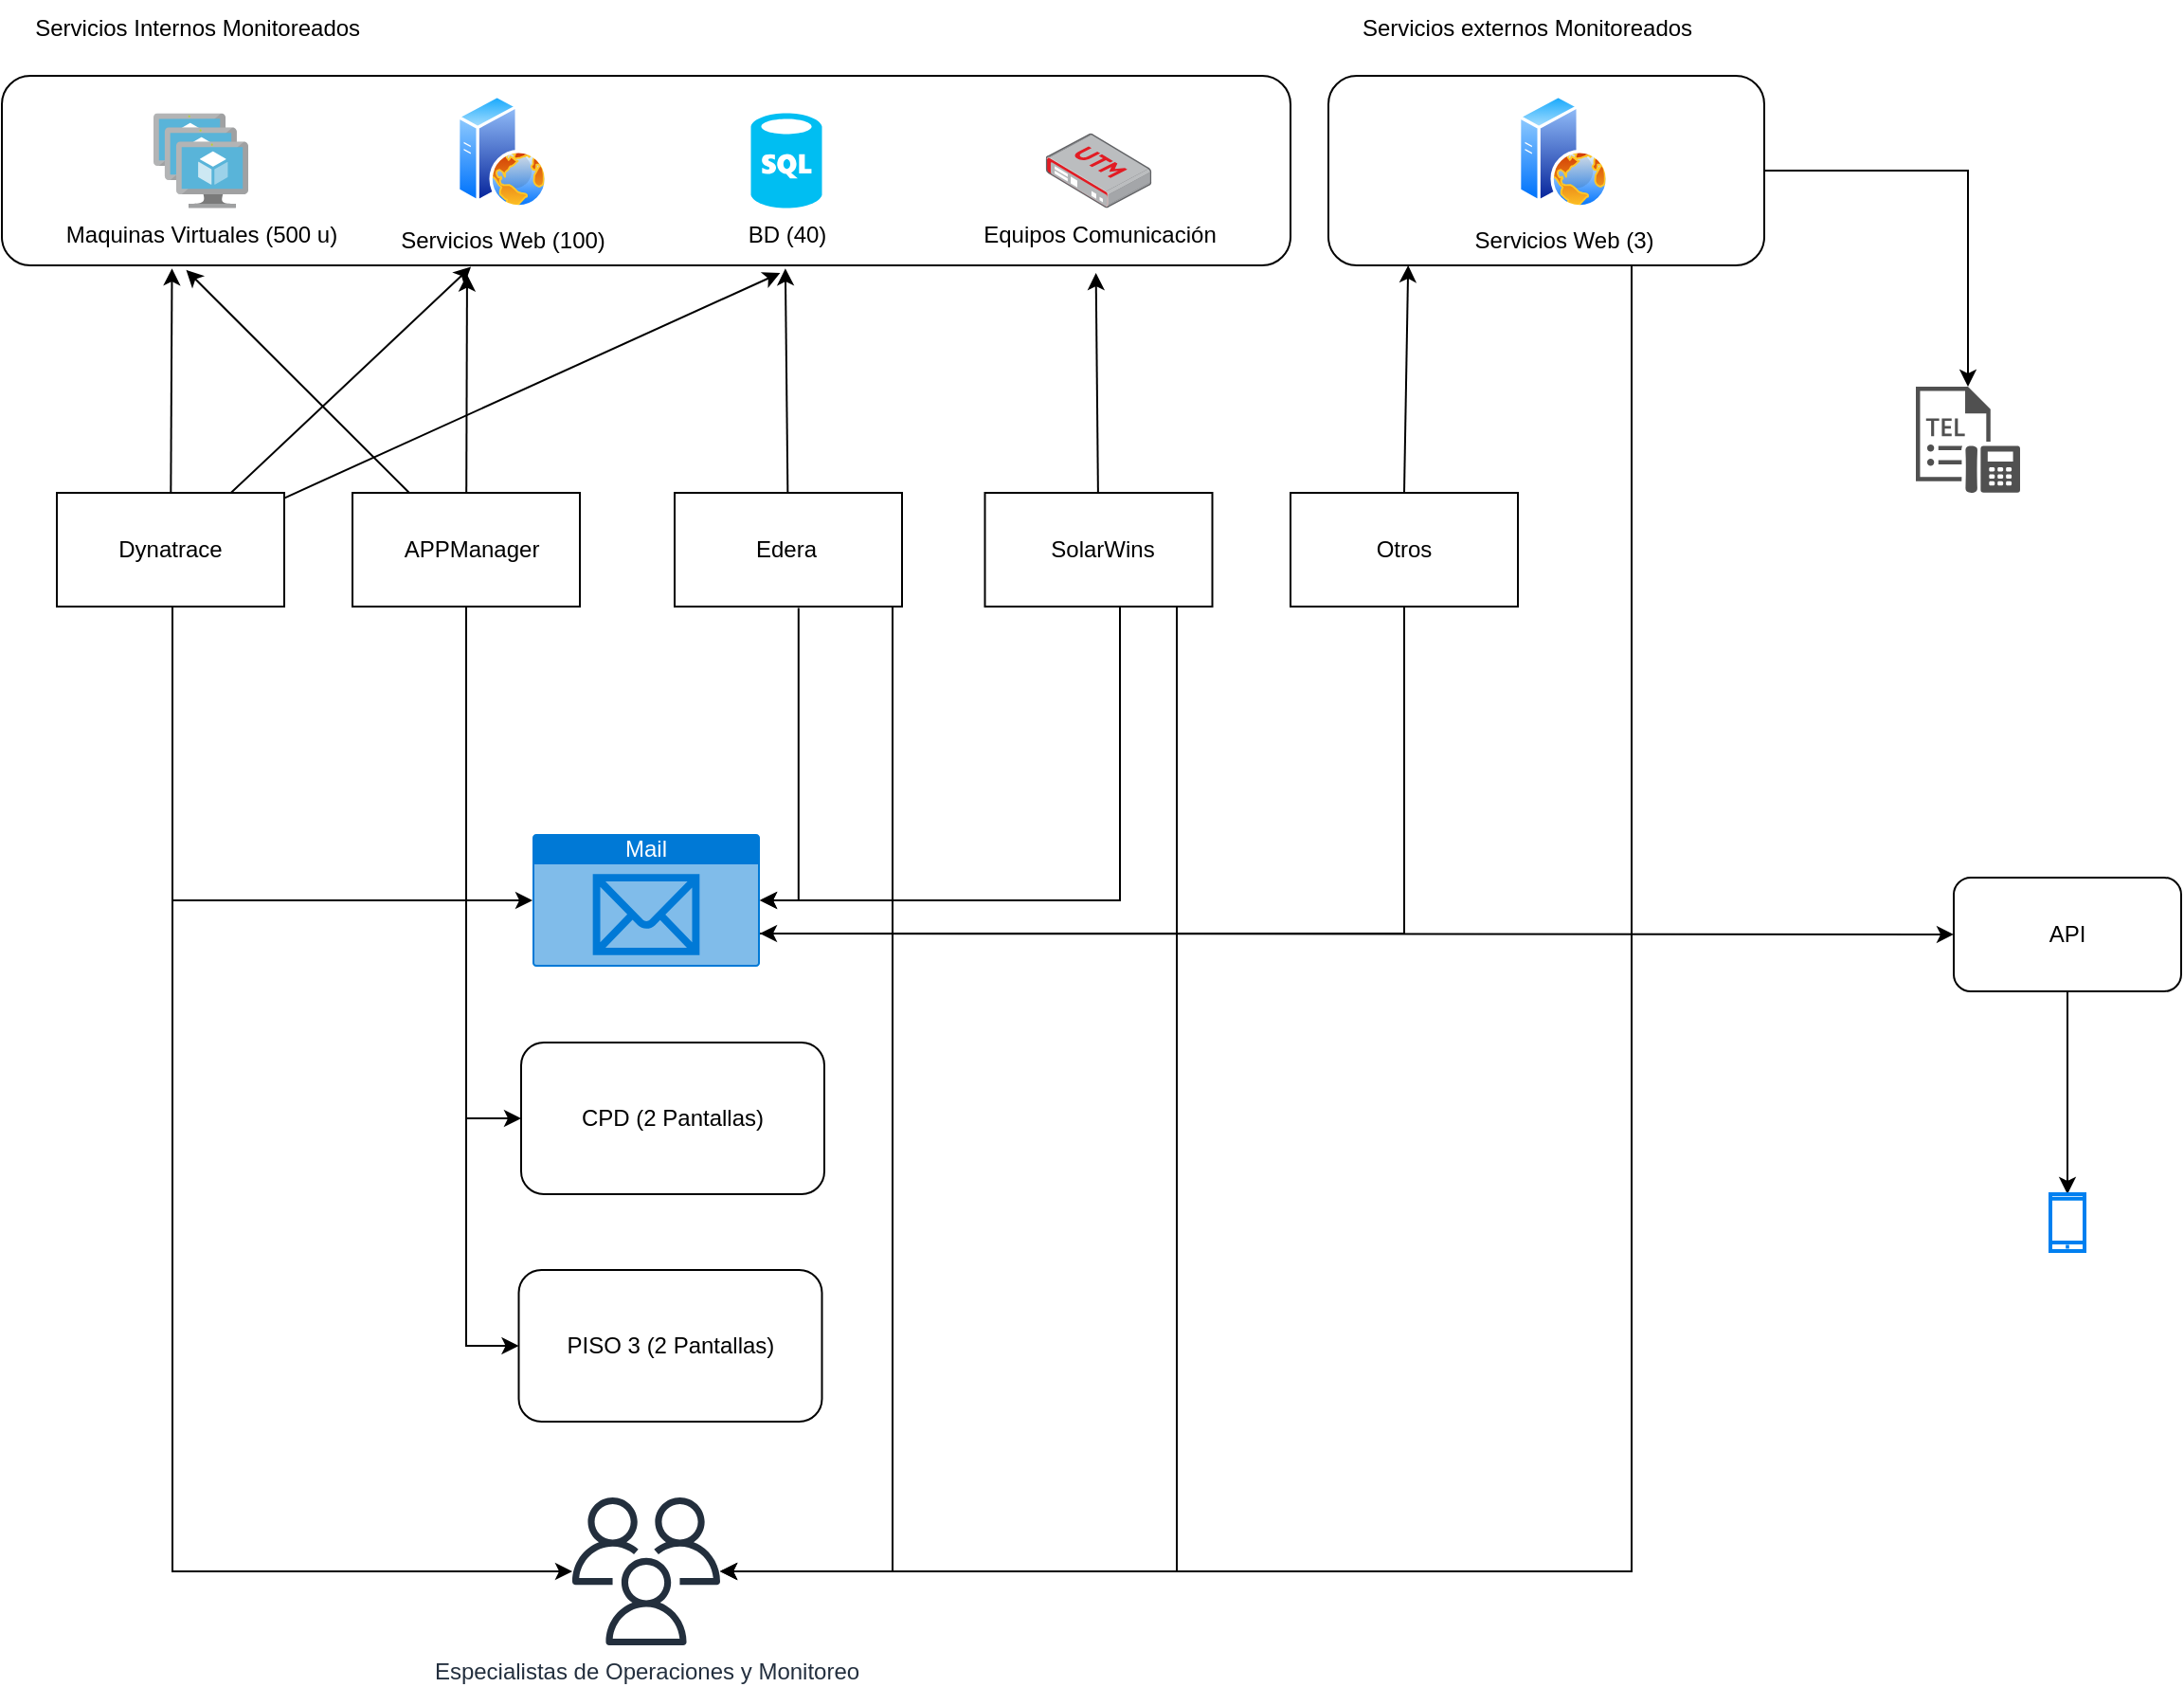 <mxfile version="24.0.1" type="github">
  <diagram name="Página-1" id="FXlZhydh-fA7SwS8z_8f">
    <mxGraphModel dx="1313" dy="705" grid="1" gridSize="10" guides="1" tooltips="1" connect="1" arrows="1" fold="1" page="1" pageScale="1" pageWidth="827" pageHeight="1169" math="0" shadow="0">
      <root>
        <mxCell id="0" />
        <mxCell id="1" parent="0" />
        <mxCell id="ssUH6BkMahgGVE7bjdyU-53" value="CPD (2 Pantallas)" style="rounded=1;whiteSpace=wrap;html=1;" vertex="1" parent="1">
          <mxGeometry x="334" y="680" width="160" height="80" as="geometry" />
        </mxCell>
        <mxCell id="ssUH6BkMahgGVE7bjdyU-18" value="" style="rounded=1;whiteSpace=wrap;html=1;" vertex="1" parent="1">
          <mxGeometry x="60" y="170" width="680" height="100" as="geometry" />
        </mxCell>
        <mxCell id="ssUH6BkMahgGVE7bjdyU-62" style="edgeStyle=orthogonalEdgeStyle;rounded=0;orthogonalLoop=1;jettySize=auto;html=1;entryX=0;entryY=0.5;entryDx=0;entryDy=0;" edge="1" parent="1" source="ssUH6BkMahgGVE7bjdyU-2" target="ssUH6BkMahgGVE7bjdyU-53">
          <mxGeometry relative="1" as="geometry" />
        </mxCell>
        <mxCell id="ssUH6BkMahgGVE7bjdyU-63" style="edgeStyle=orthogonalEdgeStyle;rounded=0;orthogonalLoop=1;jettySize=auto;html=1;entryX=0;entryY=0.5;entryDx=0;entryDy=0;" edge="1" parent="1" source="ssUH6BkMahgGVE7bjdyU-2" target="ssUH6BkMahgGVE7bjdyU-54">
          <mxGeometry relative="1" as="geometry" />
        </mxCell>
        <mxCell id="ssUH6BkMahgGVE7bjdyU-2" value="" style="verticalLabelPosition=bottom;verticalAlign=top;html=1;shape=mxgraph.basic.rect;fillColor2=none;strokeWidth=1;size=20;indent=5;" vertex="1" parent="1">
          <mxGeometry x="245" y="390" width="120" height="60" as="geometry" />
        </mxCell>
        <mxCell id="ssUH6BkMahgGVE7bjdyU-3" value="" style="verticalLabelPosition=bottom;verticalAlign=top;html=1;shape=mxgraph.basic.rect;fillColor2=none;strokeWidth=1;size=20;indent=5;" vertex="1" parent="1">
          <mxGeometry x="89" y="390" width="120" height="60" as="geometry" />
        </mxCell>
        <mxCell id="ssUH6BkMahgGVE7bjdyU-70" style="edgeStyle=orthogonalEdgeStyle;rounded=0;orthogonalLoop=1;jettySize=auto;html=1;" edge="1" parent="1" source="ssUH6BkMahgGVE7bjdyU-4" target="ssUH6BkMahgGVE7bjdyU-58">
          <mxGeometry relative="1" as="geometry">
            <Array as="points">
              <mxPoint x="530" y="959" />
            </Array>
          </mxGeometry>
        </mxCell>
        <mxCell id="ssUH6BkMahgGVE7bjdyU-4" value="" style="verticalLabelPosition=bottom;verticalAlign=top;html=1;shape=mxgraph.basic.rect;fillColor2=none;strokeWidth=1;size=20;indent=5;" vertex="1" parent="1">
          <mxGeometry x="415" y="390" width="120" height="60" as="geometry" />
        </mxCell>
        <mxCell id="ssUH6BkMahgGVE7bjdyU-74" style="edgeStyle=orthogonalEdgeStyle;rounded=0;orthogonalLoop=1;jettySize=auto;html=1;" edge="1" parent="1" source="ssUH6BkMahgGVE7bjdyU-5" target="ssUH6BkMahgGVE7bjdyU-25">
          <mxGeometry relative="1" as="geometry">
            <Array as="points">
              <mxPoint x="650" y="605" />
            </Array>
          </mxGeometry>
        </mxCell>
        <mxCell id="ssUH6BkMahgGVE7bjdyU-5" value="" style="verticalLabelPosition=bottom;verticalAlign=top;html=1;shape=mxgraph.basic.rect;fillColor2=none;strokeWidth=1;size=20;indent=5;" vertex="1" parent="1">
          <mxGeometry x="578.75" y="390" width="120" height="60" as="geometry" />
        </mxCell>
        <mxCell id="ssUH6BkMahgGVE7bjdyU-9" value="Maquinas Virtuales (500 u)" style="image;sketch=0;aspect=fixed;html=1;points=[];align=center;fontSize=12;image=img/lib/mscae/VM_Scale_Set.svg;" vertex="1" parent="1">
          <mxGeometry x="140" y="189.8" width="50" height="50" as="geometry" />
        </mxCell>
        <mxCell id="ssUH6BkMahgGVE7bjdyU-13" value="BD (40)" style="verticalLabelPosition=bottom;html=1;verticalAlign=top;align=center;strokeColor=none;fillColor=#00BEF2;shape=mxgraph.azure.sql_database;" vertex="1" parent="1">
          <mxGeometry x="455.25" y="189.8" width="37.5" height="50" as="geometry" />
        </mxCell>
        <mxCell id="ssUH6BkMahgGVE7bjdyU-15" value="Servicios Web (100)" style="image;aspect=fixed;perimeter=ellipsePerimeter;html=1;align=center;shadow=0;dashed=0;spacingTop=3;image=img/lib/active_directory/web_server.svg;" vertex="1" parent="1">
          <mxGeometry x="300" y="179.8" width="48" height="60" as="geometry" />
        </mxCell>
        <mxCell id="ssUH6BkMahgGVE7bjdyU-20" value="" style="endArrow=classic;html=1;rounded=0;entryX=0.132;entryY=1.016;entryDx=0;entryDy=0;entryPerimeter=0;" edge="1" parent="1" source="ssUH6BkMahgGVE7bjdyU-3" target="ssUH6BkMahgGVE7bjdyU-18">
          <mxGeometry width="50" height="50" relative="1" as="geometry">
            <mxPoint x="390" y="350" as="sourcePoint" />
            <mxPoint x="440" y="300" as="targetPoint" />
          </mxGeometry>
        </mxCell>
        <mxCell id="ssUH6BkMahgGVE7bjdyU-21" value="" style="endArrow=classic;html=1;rounded=0;entryX=0.361;entryY=1.048;entryDx=0;entryDy=0;entryPerimeter=0;" edge="1" parent="1" source="ssUH6BkMahgGVE7bjdyU-2" target="ssUH6BkMahgGVE7bjdyU-18">
          <mxGeometry width="50" height="50" relative="1" as="geometry">
            <mxPoint x="160" y="396" as="sourcePoint" />
            <mxPoint x="160" y="282" as="targetPoint" />
          </mxGeometry>
        </mxCell>
        <mxCell id="ssUH6BkMahgGVE7bjdyU-22" value="" style="endArrow=classic;html=1;rounded=0;entryX=0.608;entryY=1.016;entryDx=0;entryDy=0;entryPerimeter=0;" edge="1" parent="1" source="ssUH6BkMahgGVE7bjdyU-4" target="ssUH6BkMahgGVE7bjdyU-18">
          <mxGeometry width="50" height="50" relative="1" as="geometry">
            <mxPoint x="463" y="380" as="sourcePoint" />
            <mxPoint x="170" y="292" as="targetPoint" />
          </mxGeometry>
        </mxCell>
        <mxCell id="ssUH6BkMahgGVE7bjdyU-23" value="" style="endArrow=classic;html=1;rounded=0;entryX=0.849;entryY=1.04;entryDx=0;entryDy=0;entryPerimeter=0;" edge="1" parent="1" source="ssUH6BkMahgGVE7bjdyU-5" target="ssUH6BkMahgGVE7bjdyU-18">
          <mxGeometry width="50" height="50" relative="1" as="geometry">
            <mxPoint x="473" y="402" as="sourcePoint" />
            <mxPoint x="473" y="284" as="targetPoint" />
          </mxGeometry>
        </mxCell>
        <mxCell id="ssUH6BkMahgGVE7bjdyU-25" value="Mail" style="html=1;whiteSpace=wrap;strokeColor=none;fillColor=#0079D6;labelPosition=center;verticalLabelPosition=middle;verticalAlign=top;align=center;fontSize=12;outlineConnect=0;spacingTop=-6;fontColor=#FFFFFF;sketch=0;shape=mxgraph.sitemap.mail;" vertex="1" parent="1">
          <mxGeometry x="340" y="570" width="120" height="70" as="geometry" />
        </mxCell>
        <mxCell id="ssUH6BkMahgGVE7bjdyU-27" value="Equipos Comunicación" style="image;points=[];aspect=fixed;html=1;align=center;shadow=0;dashed=0;image=img/lib/allied_telesis/security/Router_UTM.svg;" vertex="1" parent="1">
          <mxGeometry x="610.85" y="200.2" width="55.8" height="39.6" as="geometry" />
        </mxCell>
        <mxCell id="ssUH6BkMahgGVE7bjdyU-69" style="edgeStyle=orthogonalEdgeStyle;rounded=0;orthogonalLoop=1;jettySize=auto;html=1;" edge="1" parent="1" target="ssUH6BkMahgGVE7bjdyU-58">
          <mxGeometry relative="1" as="geometry">
            <mxPoint x="150" y="450" as="sourcePoint" />
            <Array as="points">
              <mxPoint x="150" y="959" />
            </Array>
          </mxGeometry>
        </mxCell>
        <mxCell id="ssUH6BkMahgGVE7bjdyU-30" value="Dynatrace" style="text;html=1;align=center;verticalAlign=middle;whiteSpace=wrap;rounded=0;" vertex="1" parent="1">
          <mxGeometry x="119" y="405" width="60" height="30" as="geometry" />
        </mxCell>
        <mxCell id="ssUH6BkMahgGVE7bjdyU-31" value="APPManager" style="text;html=1;align=center;verticalAlign=middle;whiteSpace=wrap;rounded=0;" vertex="1" parent="1">
          <mxGeometry x="278" y="405" width="60" height="30" as="geometry" />
        </mxCell>
        <mxCell id="ssUH6BkMahgGVE7bjdyU-71" style="edgeStyle=orthogonalEdgeStyle;rounded=0;orthogonalLoop=1;jettySize=auto;html=1;" edge="1" parent="1" target="ssUH6BkMahgGVE7bjdyU-58">
          <mxGeometry relative="1" as="geometry">
            <mxPoint x="680" y="450" as="sourcePoint" />
            <Array as="points">
              <mxPoint x="680" y="450" />
              <mxPoint x="680" y="959" />
            </Array>
          </mxGeometry>
        </mxCell>
        <mxCell id="ssUH6BkMahgGVE7bjdyU-32" value="SolarWins" style="text;html=1;align=center;verticalAlign=middle;whiteSpace=wrap;rounded=0;" vertex="1" parent="1">
          <mxGeometry x="610.85" y="405" width="60" height="30" as="geometry" />
        </mxCell>
        <mxCell id="ssUH6BkMahgGVE7bjdyU-33" value="Edera" style="text;html=1;align=center;verticalAlign=middle;whiteSpace=wrap;rounded=0;" vertex="1" parent="1">
          <mxGeometry x="444" y="405" width="60" height="30" as="geometry" />
        </mxCell>
        <mxCell id="ssUH6BkMahgGVE7bjdyU-37" value="" style="endArrow=classic;html=1;rounded=0;entryX=0.364;entryY=1.008;entryDx=0;entryDy=0;entryPerimeter=0;" edge="1" parent="1" source="ssUH6BkMahgGVE7bjdyU-3" target="ssUH6BkMahgGVE7bjdyU-18">
          <mxGeometry width="50" height="50" relative="1" as="geometry">
            <mxPoint x="150" y="400" as="sourcePoint" />
            <mxPoint x="160" y="282" as="targetPoint" />
          </mxGeometry>
        </mxCell>
        <mxCell id="ssUH6BkMahgGVE7bjdyU-38" value="" style="endArrow=classic;html=1;rounded=0;entryX=0.604;entryY=1.04;entryDx=0;entryDy=0;entryPerimeter=0;" edge="1" parent="1" source="ssUH6BkMahgGVE7bjdyU-3" target="ssUH6BkMahgGVE7bjdyU-18">
          <mxGeometry width="50" height="50" relative="1" as="geometry">
            <mxPoint x="160" y="410" as="sourcePoint" />
            <mxPoint x="440" y="280" as="targetPoint" />
          </mxGeometry>
        </mxCell>
        <mxCell id="ssUH6BkMahgGVE7bjdyU-39" value="" style="endArrow=classic;html=1;rounded=0;entryX=0.143;entryY=1.024;entryDx=0;entryDy=0;entryPerimeter=0;" edge="1" parent="1" source="ssUH6BkMahgGVE7bjdyU-2" target="ssUH6BkMahgGVE7bjdyU-18">
          <mxGeometry width="50" height="50" relative="1" as="geometry">
            <mxPoint x="315" y="400" as="sourcePoint" />
            <mxPoint x="315" y="285" as="targetPoint" />
          </mxGeometry>
        </mxCell>
        <mxCell id="ssUH6BkMahgGVE7bjdyU-68" style="edgeStyle=orthogonalEdgeStyle;rounded=0;orthogonalLoop=1;jettySize=auto;html=1;" edge="1" parent="1" source="ssUH6BkMahgGVE7bjdyU-42" target="ssUH6BkMahgGVE7bjdyU-58">
          <mxGeometry relative="1" as="geometry">
            <Array as="points">
              <mxPoint x="920" y="959" />
            </Array>
          </mxGeometry>
        </mxCell>
        <mxCell id="ssUH6BkMahgGVE7bjdyU-80" style="edgeStyle=orthogonalEdgeStyle;rounded=0;orthogonalLoop=1;jettySize=auto;html=1;" edge="1" parent="1" source="ssUH6BkMahgGVE7bjdyU-42" target="ssUH6BkMahgGVE7bjdyU-79">
          <mxGeometry relative="1" as="geometry" />
        </mxCell>
        <mxCell id="ssUH6BkMahgGVE7bjdyU-42" value="" style="rounded=1;whiteSpace=wrap;html=1;" vertex="1" parent="1">
          <mxGeometry x="760" y="170" width="230" height="100" as="geometry" />
        </mxCell>
        <mxCell id="ssUH6BkMahgGVE7bjdyU-43" value="Servicios Internos Monitoreados&amp;nbsp;" style="text;html=1;align=center;verticalAlign=middle;whiteSpace=wrap;rounded=0;" vertex="1" parent="1">
          <mxGeometry x="60" y="130" width="210" height="30" as="geometry" />
        </mxCell>
        <mxCell id="ssUH6BkMahgGVE7bjdyU-44" value="Servicios externos Monitoreados" style="text;html=1;align=center;verticalAlign=middle;whiteSpace=wrap;rounded=0;" vertex="1" parent="1">
          <mxGeometry x="760" y="130" width="210" height="30" as="geometry" />
        </mxCell>
        <mxCell id="ssUH6BkMahgGVE7bjdyU-47" value="" style="verticalLabelPosition=bottom;verticalAlign=top;html=1;shape=mxgraph.basic.rect;fillColor2=none;strokeWidth=1;size=20;indent=5;" vertex="1" parent="1">
          <mxGeometry x="740" y="390" width="120" height="60" as="geometry" />
        </mxCell>
        <mxCell id="ssUH6BkMahgGVE7bjdyU-48" value="Otros" style="text;html=1;align=center;verticalAlign=middle;whiteSpace=wrap;rounded=0;" vertex="1" parent="1">
          <mxGeometry x="770" y="405" width="60" height="30" as="geometry" />
        </mxCell>
        <mxCell id="ssUH6BkMahgGVE7bjdyU-49" value="" style="endArrow=classic;html=1;rounded=0;entryX=0.183;entryY=1;entryDx=0;entryDy=0;exitX=0.5;exitY=0;exitDx=0;exitDy=0;exitPerimeter=0;entryPerimeter=0;" edge="1" parent="1" source="ssUH6BkMahgGVE7bjdyU-47" target="ssUH6BkMahgGVE7bjdyU-42">
          <mxGeometry width="50" height="50" relative="1" as="geometry">
            <mxPoint x="610" y="350" as="sourcePoint" />
            <mxPoint x="660" y="300" as="targetPoint" />
          </mxGeometry>
        </mxCell>
        <mxCell id="ssUH6BkMahgGVE7bjdyU-54" value="PISO 3 (2 Pantallas)" style="rounded=1;whiteSpace=wrap;html=1;" vertex="1" parent="1">
          <mxGeometry x="332.75" y="800" width="160" height="80" as="geometry" />
        </mxCell>
        <mxCell id="ssUH6BkMahgGVE7bjdyU-58" value="Especialistas de Operaciones y Monitoreo" style="sketch=0;outlineConnect=0;fontColor=#232F3E;gradientColor=none;fillColor=#232F3D;strokeColor=none;dashed=0;verticalLabelPosition=bottom;verticalAlign=top;align=center;html=1;fontSize=12;fontStyle=0;aspect=fixed;pointerEvents=1;shape=mxgraph.aws4.users;" vertex="1" parent="1">
          <mxGeometry x="361" y="920" width="78" height="78" as="geometry" />
        </mxCell>
        <mxCell id="ssUH6BkMahgGVE7bjdyU-60" value="Servicios Web (3)" style="image;aspect=fixed;perimeter=ellipsePerimeter;html=1;align=center;shadow=0;dashed=0;spacingTop=3;image=img/lib/active_directory/web_server.svg;" vertex="1" parent="1">
          <mxGeometry x="860" y="179.8" width="48" height="60" as="geometry" />
        </mxCell>
        <mxCell id="ssUH6BkMahgGVE7bjdyU-64" style="edgeStyle=orthogonalEdgeStyle;rounded=0;orthogonalLoop=1;jettySize=auto;html=1;entryX=0;entryY=0.5;entryDx=0;entryDy=0;entryPerimeter=0;" edge="1" parent="1" target="ssUH6BkMahgGVE7bjdyU-25">
          <mxGeometry relative="1" as="geometry">
            <mxPoint x="150" y="480" as="sourcePoint" />
            <Array as="points">
              <mxPoint x="150" y="605" />
            </Array>
          </mxGeometry>
        </mxCell>
        <mxCell id="ssUH6BkMahgGVE7bjdyU-65" style="edgeStyle=orthogonalEdgeStyle;rounded=0;orthogonalLoop=1;jettySize=auto;html=1;entryX=1;entryY=0.5;entryDx=0;entryDy=0;entryPerimeter=0;exitX=0.545;exitY=1.013;exitDx=0;exitDy=0;exitPerimeter=0;" edge="1" parent="1" source="ssUH6BkMahgGVE7bjdyU-4" target="ssUH6BkMahgGVE7bjdyU-25">
          <mxGeometry relative="1" as="geometry" />
        </mxCell>
        <mxCell id="ssUH6BkMahgGVE7bjdyU-67" style="edgeStyle=orthogonalEdgeStyle;rounded=0;orthogonalLoop=1;jettySize=auto;html=1;entryX=1;entryY=0.75;entryDx=0;entryDy=0;entryPerimeter=0;" edge="1" parent="1" target="ssUH6BkMahgGVE7bjdyU-25">
          <mxGeometry relative="1" as="geometry">
            <mxPoint x="800" y="450" as="sourcePoint" />
            <Array as="points">
              <mxPoint x="800" y="623" />
            </Array>
          </mxGeometry>
        </mxCell>
        <mxCell id="ssUH6BkMahgGVE7bjdyU-75" value="" style="endArrow=classic;html=1;rounded=0;exitX=1;exitY=0.75;exitDx=0;exitDy=0;exitPerimeter=0;" edge="1" parent="1" source="ssUH6BkMahgGVE7bjdyU-25" target="ssUH6BkMahgGVE7bjdyU-76">
          <mxGeometry width="50" height="50" relative="1" as="geometry">
            <mxPoint x="670" y="690" as="sourcePoint" />
            <mxPoint x="1150" y="623" as="targetPoint" />
          </mxGeometry>
        </mxCell>
        <mxCell id="ssUH6BkMahgGVE7bjdyU-78" style="edgeStyle=orthogonalEdgeStyle;rounded=0;orthogonalLoop=1;jettySize=auto;html=1;" edge="1" parent="1" source="ssUH6BkMahgGVE7bjdyU-76" target="ssUH6BkMahgGVE7bjdyU-77">
          <mxGeometry relative="1" as="geometry" />
        </mxCell>
        <mxCell id="ssUH6BkMahgGVE7bjdyU-76" value="API" style="rounded=1;whiteSpace=wrap;html=1;" vertex="1" parent="1">
          <mxGeometry x="1090" y="593" width="120" height="60" as="geometry" />
        </mxCell>
        <mxCell id="ssUH6BkMahgGVE7bjdyU-77" value="" style="html=1;verticalLabelPosition=bottom;align=center;labelBackgroundColor=#ffffff;verticalAlign=top;strokeWidth=2;strokeColor=#0080F0;shadow=0;dashed=0;shape=mxgraph.ios7.icons.smartphone;" vertex="1" parent="1">
          <mxGeometry x="1141" y="760" width="18" height="30" as="geometry" />
        </mxCell>
        <mxCell id="ssUH6BkMahgGVE7bjdyU-79" value="" style="sketch=0;pointerEvents=1;shadow=0;dashed=0;html=1;strokeColor=none;fillColor=#505050;labelPosition=center;verticalLabelPosition=bottom;verticalAlign=top;outlineConnect=0;align=center;shape=mxgraph.office.communications.telephone_extension_dial_plan;" vertex="1" parent="1">
          <mxGeometry x="1070" y="334" width="55" height="56" as="geometry" />
        </mxCell>
      </root>
    </mxGraphModel>
  </diagram>
</mxfile>
